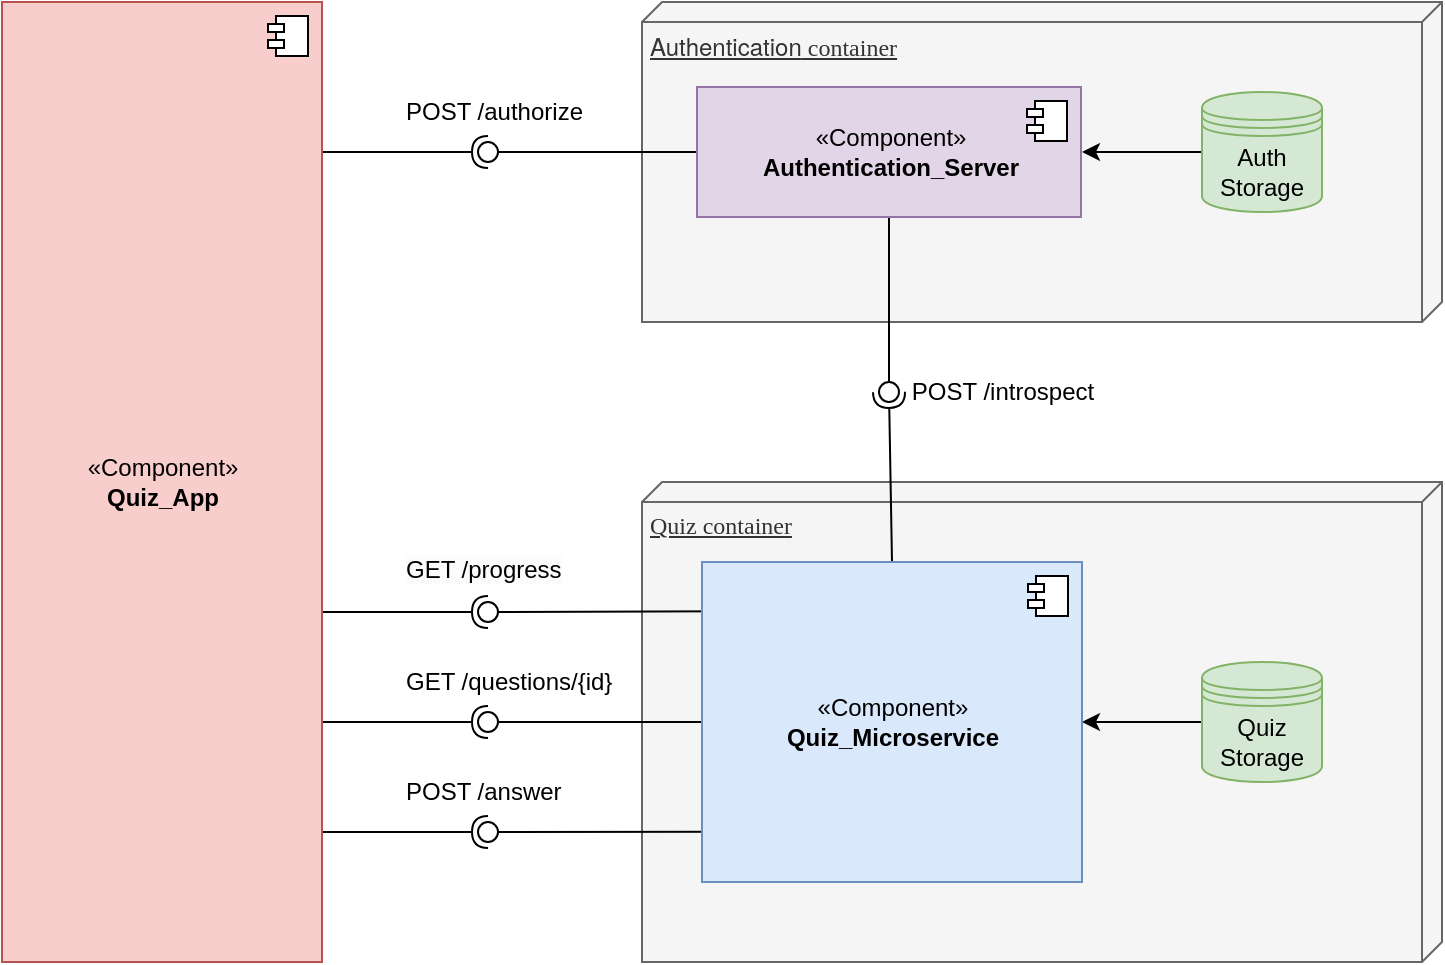 <mxfile>
    <diagram name="Page-1" id="5f0bae14-7c28-e335-631c-24af17079c00">
        <mxGraphModel dx="1009" dy="1162" grid="1" gridSize="10" guides="1" tooltips="1" connect="1" arrows="1" fold="1" page="1" pageScale="1" pageWidth="1100" pageHeight="850" background="none" math="0" shadow="0">
            <root>
                <mxCell id="0"/>
                <mxCell id="1" parent="0"/>
                <mxCell id="G2ULTDlsnIBk-afsIkmC-4" value="&lt;font style=&quot;font-size: 12px;&quot;&gt;&lt;span style=&quot;font-family: &amp;quot;Helvetica Neue&amp;quot;;&quot;&gt;Authentication&lt;/span&gt;&amp;nbsp;container&lt;/font&gt;" style="verticalAlign=top;align=left;spacingTop=8;spacingLeft=2;spacingRight=12;shape=cube;size=10;direction=south;fontStyle=4;html=1;rounded=0;shadow=0;comic=0;labelBackgroundColor=none;strokeWidth=1;fontFamily=Verdana;fontSize=12;fillColor=#f5f5f5;strokeColor=#666666;fontColor=#333333;" parent="1" vertex="1">
                    <mxGeometry x="600" y="80" width="400" height="160" as="geometry"/>
                </mxCell>
                <mxCell id="G2ULTDlsnIBk-afsIkmC-5" value="Quiz container" style="verticalAlign=top;align=left;spacingTop=8;spacingLeft=2;spacingRight=12;shape=cube;size=10;direction=south;fontStyle=4;html=1;rounded=0;shadow=0;comic=0;labelBackgroundColor=none;strokeWidth=1;fontFamily=Verdana;fontSize=12;fillColor=#f5f5f5;strokeColor=#666666;fontColor=#333333;" parent="1" vertex="1">
                    <mxGeometry x="600" y="320" width="400" height="240" as="geometry"/>
                </mxCell>
                <mxCell id="G2ULTDlsnIBk-afsIkmC-14" value="POST /authorize" style="text;html=1;align=left;verticalAlign=middle;resizable=0;points=[];autosize=1;strokeColor=none;fillColor=none;" parent="1" vertex="1">
                    <mxGeometry x="480" y="120" width="110" height="30" as="geometry"/>
                </mxCell>
                <mxCell id="G2ULTDlsnIBk-afsIkmC-27" value="" style="rounded=0;orthogonalLoop=1;jettySize=auto;html=1;endArrow=none;endFill=0;sketch=0;sourcePerimeterSpacing=0;targetPerimeterSpacing=0;exitX=0.5;exitY=1;exitDx=0;exitDy=0;" parent="1" source="44" target="G2ULTDlsnIBk-afsIkmC-29" edge="1">
                    <mxGeometry relative="1" as="geometry">
                        <mxPoint x="753" y="230" as="sourcePoint"/>
                        <mxPoint x="825" y="260" as="targetPoint"/>
                    </mxGeometry>
                </mxCell>
                <mxCell id="G2ULTDlsnIBk-afsIkmC-28" value="" style="rounded=0;orthogonalLoop=1;jettySize=auto;html=1;endArrow=halfCircle;endFill=0;entryX=0.5;entryY=0.5;endSize=6;strokeWidth=1;sketch=0;exitX=0.5;exitY=0;exitDx=0;exitDy=0;" parent="1" source="38" target="G2ULTDlsnIBk-afsIkmC-29" edge="1">
                    <mxGeometry relative="1" as="geometry">
                        <mxPoint x="753" y="310" as="sourcePoint"/>
                    </mxGeometry>
                </mxCell>
                <mxCell id="G2ULTDlsnIBk-afsIkmC-29" value="" style="ellipse;whiteSpace=wrap;html=1;align=center;aspect=fixed;resizable=0;points=[];outlineConnect=0;sketch=0;" parent="1" vertex="1">
                    <mxGeometry x="718.5" y="270" width="10" height="10" as="geometry"/>
                </mxCell>
                <mxCell id="G2ULTDlsnIBk-afsIkmC-30" value="POST /introspect" style="text;html=1;align=center;verticalAlign=middle;resizable=0;points=[];autosize=1;strokeColor=none;fillColor=none;" parent="1" vertex="1">
                    <mxGeometry x="725" y="260" width="110" height="30" as="geometry"/>
                </mxCell>
                <mxCell id="G2ULTDlsnIBk-afsIkmC-35" style="edgeStyle=orthogonalEdgeStyle;rounded=0;orthogonalLoop=1;jettySize=auto;html=1;entryX=1;entryY=0.5;entryDx=0;entryDy=0;" parent="1" source="G2ULTDlsnIBk-afsIkmC-31" edge="1">
                    <mxGeometry relative="1" as="geometry">
                        <mxPoint x="820" y="155.0" as="targetPoint"/>
                    </mxGeometry>
                </mxCell>
                <mxCell id="G2ULTDlsnIBk-afsIkmC-31" value="Auth&lt;br&gt;Storage" style="shape=datastore;whiteSpace=wrap;html=1;fillColor=#d5e8d4;strokeColor=#82b366;" parent="1" vertex="1">
                    <mxGeometry x="880" y="125" width="60" height="60" as="geometry"/>
                </mxCell>
                <mxCell id="G2ULTDlsnIBk-afsIkmC-38" style="edgeStyle=orthogonalEdgeStyle;rounded=0;orthogonalLoop=1;jettySize=auto;html=1;" parent="1" source="G2ULTDlsnIBk-afsIkmC-37" edge="1">
                    <mxGeometry relative="1" as="geometry">
                        <mxPoint x="820" y="440" as="targetPoint"/>
                    </mxGeometry>
                </mxCell>
                <mxCell id="G2ULTDlsnIBk-afsIkmC-37" value="Quiz Storage" style="shape=datastore;whiteSpace=wrap;html=1;fillColor=#d5e8d4;strokeColor=#82b366;" parent="1" vertex="1">
                    <mxGeometry x="880" y="410" width="60" height="60" as="geometry"/>
                </mxCell>
                <mxCell id="G2ULTDlsnIBk-afsIkmC-19" value="GET /questions/{id}" style="text;html=1;align=left;verticalAlign=middle;resizable=0;points=[];autosize=1;strokeColor=none;fillColor=none;" parent="1" vertex="1">
                    <mxGeometry x="480" y="405" width="130" height="30" as="geometry"/>
                </mxCell>
                <mxCell id="G2ULTDlsnIBk-afsIkmC-20" value="POST /answer" style="text;html=1;align=left;verticalAlign=middle;resizable=0;points=[];autosize=1;strokeColor=none;fillColor=none;" parent="1" vertex="1">
                    <mxGeometry x="480" y="460" width="100" height="30" as="geometry"/>
                </mxCell>
                <mxCell id="G2ULTDlsnIBk-afsIkmC-22" value="&lt;span style=&quot;color: rgb(0, 0, 0); font-family: Helvetica; font-size: 12px; font-style: normal; font-variant-ligatures: normal; font-variant-caps: normal; font-weight: 400; letter-spacing: normal; orphans: 2; text-indent: 0px; text-transform: none; widows: 2; word-spacing: 0px; -webkit-text-stroke-width: 0px; background-color: rgb(251, 251, 251); text-decoration-thickness: initial; text-decoration-style: initial; text-decoration-color: initial; float: none; display: inline !important;&quot;&gt;GET /progress&lt;/span&gt;" style="text;whiteSpace=wrap;html=1;align=left;" parent="1" vertex="1">
                    <mxGeometry x="480" y="350" width="110" height="30" as="geometry"/>
                </mxCell>
                <mxCell id="19" value="" style="group;rotation=-180;" parent="1" vertex="1" connectable="0">
                    <mxGeometry x="400" y="150" width="227.5" height="10" as="geometry"/>
                </mxCell>
                <mxCell id="12" value="" style="rounded=0;orthogonalLoop=1;jettySize=auto;html=1;endArrow=none;endFill=0;sketch=0;sourcePerimeterSpacing=0;targetPerimeterSpacing=0;fontSize=12;fontColor=#333333;exitX=1;exitY=0.132;exitDx=0;exitDy=0;exitPerimeter=0;" parent="19" target="14" edge="1">
                    <mxGeometry relative="1" as="geometry">
                        <mxPoint x="228" y="5" as="sourcePoint"/>
                    </mxGeometry>
                </mxCell>
                <mxCell id="13" value="" style="rounded=0;orthogonalLoop=1;jettySize=auto;html=1;endArrow=halfCircle;endFill=0;entryX=0.5;entryY=0.5;endSize=6;strokeWidth=1;sketch=0;fontSize=12;fontColor=#333333;exitX=0;exitY=0.3;exitDx=0;exitDy=0;" parent="19" target="14" edge="1">
                    <mxGeometry relative="1" as="geometry">
                        <mxPoint y="5" as="sourcePoint"/>
                    </mxGeometry>
                </mxCell>
                <mxCell id="14" value="" style="ellipse;whiteSpace=wrap;html=1;align=center;aspect=fixed;resizable=0;points=[];outlineConnect=0;sketch=0;fontSize=12;fontColor=#333333;rotation=-180;" parent="19" vertex="1">
                    <mxGeometry x="118" width="10" height="10" as="geometry"/>
                </mxCell>
                <mxCell id="21" value="" style="rounded=0;orthogonalLoop=1;jettySize=auto;html=1;endArrow=none;endFill=0;sketch=0;sourcePerimeterSpacing=0;targetPerimeterSpacing=0;fontSize=12;fontColor=#333333;exitX=0.083;exitY=0.154;exitDx=0;exitDy=0;exitPerimeter=0;" parent="1" target="23" edge="1">
                    <mxGeometry relative="1" as="geometry">
                        <mxPoint x="643.477" y="384.64" as="sourcePoint"/>
                    </mxGeometry>
                </mxCell>
                <mxCell id="22" value="" style="rounded=0;orthogonalLoop=1;jettySize=auto;html=1;endArrow=halfCircle;endFill=0;entryX=0.5;entryY=0.5;endSize=6;strokeWidth=1;sketch=0;fontSize=12;fontColor=#333333;exitX=0;exitY=0.3;exitDx=0;exitDy=0;" parent="1" target="23" edge="1">
                    <mxGeometry relative="1" as="geometry">
                        <mxPoint x="400" y="385" as="sourcePoint"/>
                    </mxGeometry>
                </mxCell>
                <mxCell id="23" value="" style="ellipse;whiteSpace=wrap;html=1;align=center;aspect=fixed;resizable=0;points=[];outlineConnect=0;sketch=0;fontSize=12;fontColor=#333333;rotation=-180;" parent="1" vertex="1">
                    <mxGeometry x="518" y="380" width="10" height="10" as="geometry"/>
                </mxCell>
                <mxCell id="25" value="" style="rounded=0;orthogonalLoop=1;jettySize=auto;html=1;endArrow=none;endFill=0;sketch=0;sourcePerimeterSpacing=0;targetPerimeterSpacing=0;fontSize=12;fontColor=#333333;exitX=0.082;exitY=0.5;exitDx=0;exitDy=0;exitPerimeter=0;" parent="1" target="27" edge="1">
                    <mxGeometry relative="1" as="geometry">
                        <mxPoint x="643.285" y="440" as="sourcePoint"/>
                    </mxGeometry>
                </mxCell>
                <mxCell id="26" value="" style="rounded=0;orthogonalLoop=1;jettySize=auto;html=1;endArrow=halfCircle;endFill=0;entryX=0.5;entryY=0.5;endSize=6;strokeWidth=1;sketch=0;fontSize=12;fontColor=#333333;exitX=0;exitY=0.3;exitDx=0;exitDy=0;" parent="1" target="27" edge="1">
                    <mxGeometry relative="1" as="geometry">
                        <mxPoint x="400" y="440" as="sourcePoint"/>
                    </mxGeometry>
                </mxCell>
                <mxCell id="27" value="" style="ellipse;whiteSpace=wrap;html=1;align=center;aspect=fixed;resizable=0;points=[];outlineConnect=0;sketch=0;fontSize=12;fontColor=#333333;rotation=-180;" parent="1" vertex="1">
                    <mxGeometry x="518" y="435" width="10" height="10" as="geometry"/>
                </mxCell>
                <mxCell id="29" value="" style="rounded=0;orthogonalLoop=1;jettySize=auto;html=1;endArrow=none;endFill=0;sketch=0;sourcePerimeterSpacing=0;targetPerimeterSpacing=0;fontSize=12;fontColor=#333333;exitX=0.083;exitY=0.843;exitDx=0;exitDy=0;exitPerimeter=0;" parent="1" target="31" edge="1">
                    <mxGeometry relative="1" as="geometry">
                        <mxPoint x="643.477" y="494.88" as="sourcePoint"/>
                    </mxGeometry>
                </mxCell>
                <mxCell id="30" value="" style="rounded=0;orthogonalLoop=1;jettySize=auto;html=1;endArrow=halfCircle;endFill=0;entryX=0.5;entryY=0.5;endSize=6;strokeWidth=1;sketch=0;fontSize=12;fontColor=#333333;exitX=0;exitY=0.3;exitDx=0;exitDy=0;" parent="1" target="31" edge="1">
                    <mxGeometry relative="1" as="geometry">
                        <mxPoint x="400" y="495" as="sourcePoint"/>
                    </mxGeometry>
                </mxCell>
                <mxCell id="31" value="" style="ellipse;whiteSpace=wrap;html=1;align=center;aspect=fixed;resizable=0;points=[];outlineConnect=0;sketch=0;fontSize=12;fontColor=#333333;rotation=-180;" parent="1" vertex="1">
                    <mxGeometry x="518" y="490" width="10" height="10" as="geometry"/>
                </mxCell>
                <mxCell id="34" value="«Component»&lt;br&gt;&lt;b&gt;Quiz_App&lt;/b&gt;" style="html=1;dropTarget=0;fontSize=12;fillColor=#f8cecc;strokeColor=#b85450;" parent="1" vertex="1">
                    <mxGeometry x="280" y="80" width="160" height="480" as="geometry"/>
                </mxCell>
                <mxCell id="35" value="" style="shape=module;jettyWidth=8;jettyHeight=4;fontSize=12;fontColor=#333333;" parent="34" vertex="1">
                    <mxGeometry x="1" width="20" height="20" relative="1" as="geometry">
                        <mxPoint x="-27" y="7" as="offset"/>
                    </mxGeometry>
                </mxCell>
                <mxCell id="38" value="«Component»&lt;br&gt;&lt;b&gt;Quiz_Microservice&lt;/b&gt;" style="html=1;dropTarget=0;fontSize=12;fillColor=#dae8fc;strokeColor=#6c8ebf;" parent="1" vertex="1">
                    <mxGeometry x="630" y="360" width="190" height="160" as="geometry"/>
                </mxCell>
                <mxCell id="39" value="" style="shape=module;jettyWidth=8;jettyHeight=4;fontSize=12;fontColor=#333333;" parent="38" vertex="1">
                    <mxGeometry x="1" width="20" height="20" relative="1" as="geometry">
                        <mxPoint x="-27" y="7" as="offset"/>
                    </mxGeometry>
                </mxCell>
                <mxCell id="44" value="«Component»&lt;br&gt;&lt;b&gt;Authentication_Server&lt;/b&gt;" style="html=1;dropTarget=0;fontSize=12;fillColor=#e1d5e7;strokeColor=#9673a6;" parent="1" vertex="1">
                    <mxGeometry x="627.5" y="122.5" width="192" height="65" as="geometry"/>
                </mxCell>
                <mxCell id="45" value="" style="shape=module;jettyWidth=8;jettyHeight=4;fontSize=12;fontColor=#333333;" parent="44" vertex="1">
                    <mxGeometry x="1" width="20" height="20" relative="1" as="geometry">
                        <mxPoint x="-27" y="7" as="offset"/>
                    </mxGeometry>
                </mxCell>
            </root>
        </mxGraphModel>
    </diagram>
</mxfile>